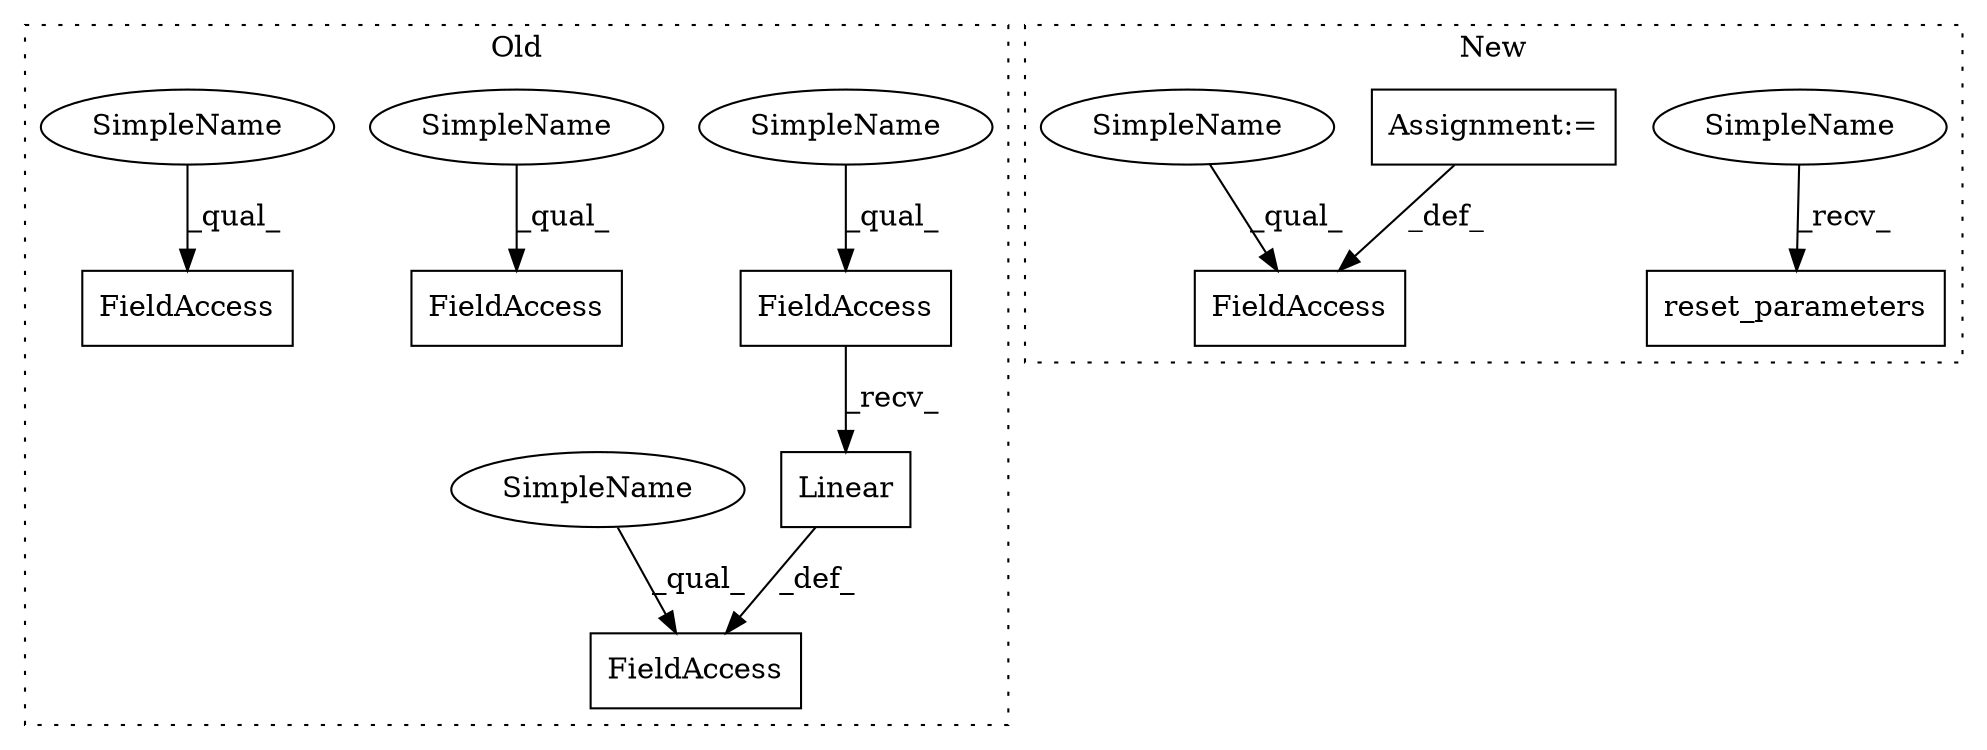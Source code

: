 digraph G {
subgraph cluster0 {
1 [label="Linear" a="32" s="440,470" l="7,1" shape="box"];
3 [label="FieldAccess" a="22" s="431" l="8" shape="box"];
4 [label="FieldAccess" a="22" s="509" l="8" shape="box"];
5 [label="FieldAccess" a="22" s="558" l="8" shape="box"];
6 [label="FieldAccess" a="22" s="419" l="11" shape="box"];
9 [label="SimpleName" a="42" s="431" l="5" shape="ellipse"];
10 [label="SimpleName" a="42" s="509" l="5" shape="ellipse"];
11 [label="SimpleName" a="42" s="558" l="5" shape="ellipse"];
12 [label="SimpleName" a="42" s="419" l="4" shape="ellipse"];
label = "Old";
style="dotted";
}
subgraph cluster1 {
2 [label="reset_parameters" a="32" s="26895" l="18" shape="box"];
7 [label="FieldAccess" a="22" s="26642" l="15" shape="box"];
8 [label="Assignment:=" a="7" s="26657" l="1" shape="box"];
13 [label="SimpleName" a="42" s="26890" l="4" shape="ellipse"];
14 [label="SimpleName" a="42" s="26642" l="4" shape="ellipse"];
label = "New";
style="dotted";
}
1 -> 6 [label="_def_"];
3 -> 1 [label="_recv_"];
8 -> 7 [label="_def_"];
9 -> 3 [label="_qual_"];
10 -> 4 [label="_qual_"];
11 -> 5 [label="_qual_"];
12 -> 6 [label="_qual_"];
13 -> 2 [label="_recv_"];
14 -> 7 [label="_qual_"];
}
